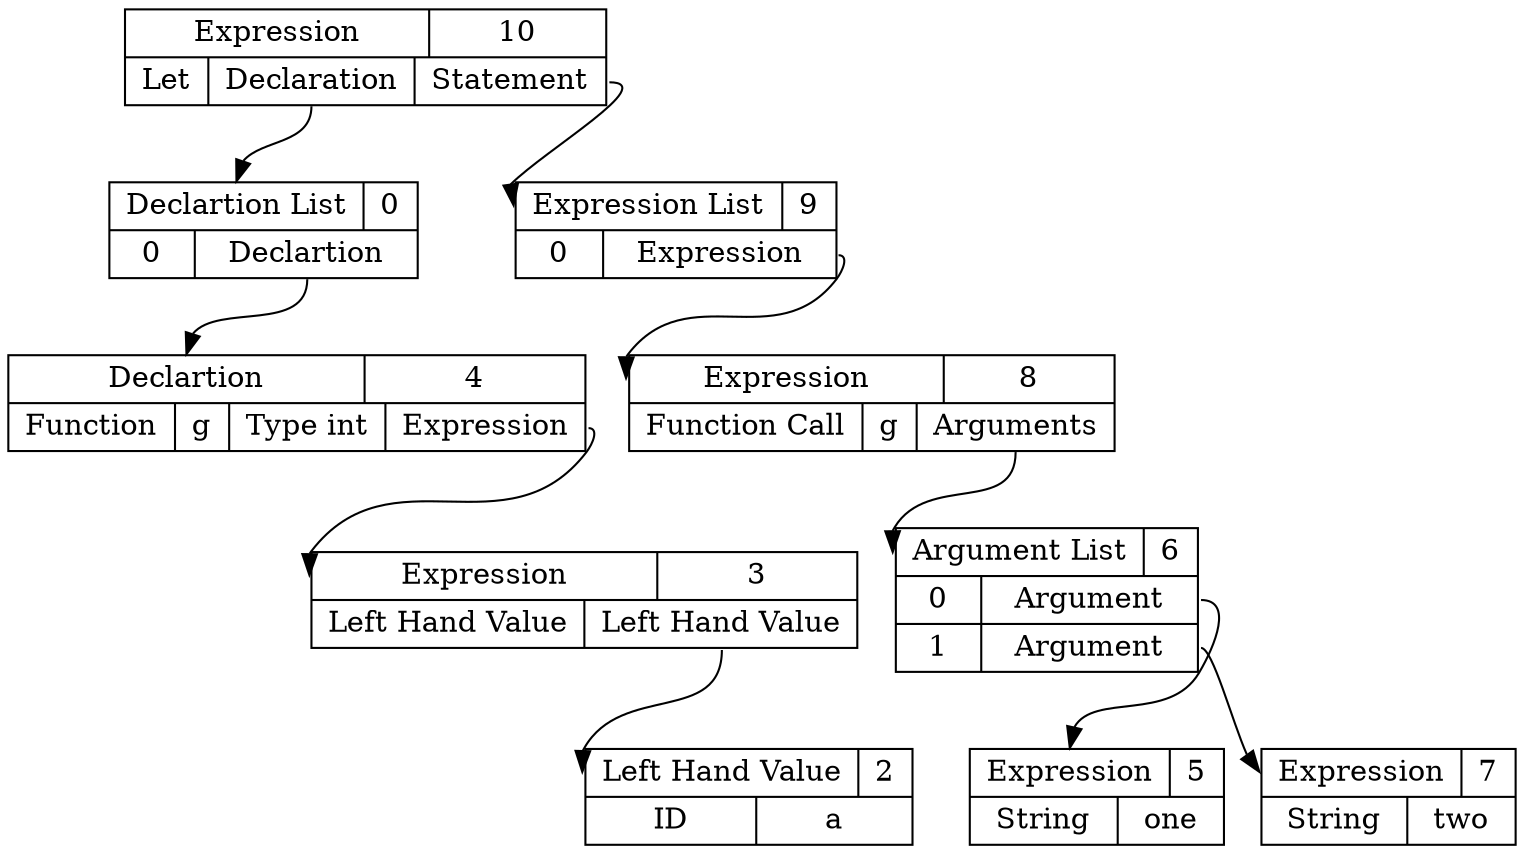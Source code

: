 digraph ast {
10 [shape=record, label="{ { <ptr> Expression | 10 } |{ Let | <dec> Declaration | <stmt> Statement } } "];
4 [shape=record, label="{ { <ptr> Declartion | 4 } | {Function | g | Type int | <exp> Expression } }"];
3 [shape=record, label="{ { <ptr> Expression | 3 } |{ Left Hand Value | <lval> Left Hand Value} }"];
2 [shape=record, label="{ { <ptr> Left Hand Value | 2 } | { ID | a } } "];
3:lval -> 2:ptr
4:exp -> 3:ptr;
0:pos0 -> 4:ptr;
0 [shape=record, label="{ { <ptr> Declartion List | 0 } | { 0 | <pos0> Declartion } }"];
10:dec -> 0:ptr
8 [shape=record, label="{ { <ptr> Expression | 8 } |{ Function Call | g | <argpos> Arguments} }"];
5 [shape=record, label="{ { <ptr> Expression | 5 } |{ String | one } }"];
6:pos0 -> 5:ptr;
7 [shape=record, label="{ { <ptr> Expression | 7 } |{ String | two } }"];
6:pos1 -> 7:ptr;
6 [shape=record, label="{ { <ptr> Argument List | 6 } | { 0 | <pos0> Argument }| { 1 | <pos1> Argument } }"];
8:argpos -> 6:ptr
9:pos0 -> 8:ptr;
9 [shape=record, label="{ { <ptr> Expression List | 9 } | { 0 | <pos0> Expression } }"];
10:stmt -> 9:ptr
}
